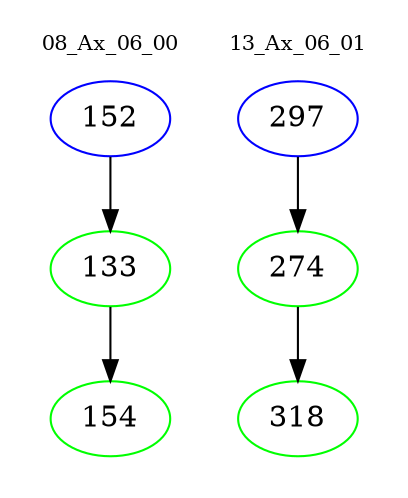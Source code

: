 digraph{
subgraph cluster_0 {
color = white
label = "08_Ax_06_00";
fontsize=10;
T0_152 [label="152", color="blue"]
T0_152 -> T0_133 [color="black"]
T0_133 [label="133", color="green"]
T0_133 -> T0_154 [color="black"]
T0_154 [label="154", color="green"]
}
subgraph cluster_1 {
color = white
label = "13_Ax_06_01";
fontsize=10;
T1_297 [label="297", color="blue"]
T1_297 -> T1_274 [color="black"]
T1_274 [label="274", color="green"]
T1_274 -> T1_318 [color="black"]
T1_318 [label="318", color="green"]
}
}
